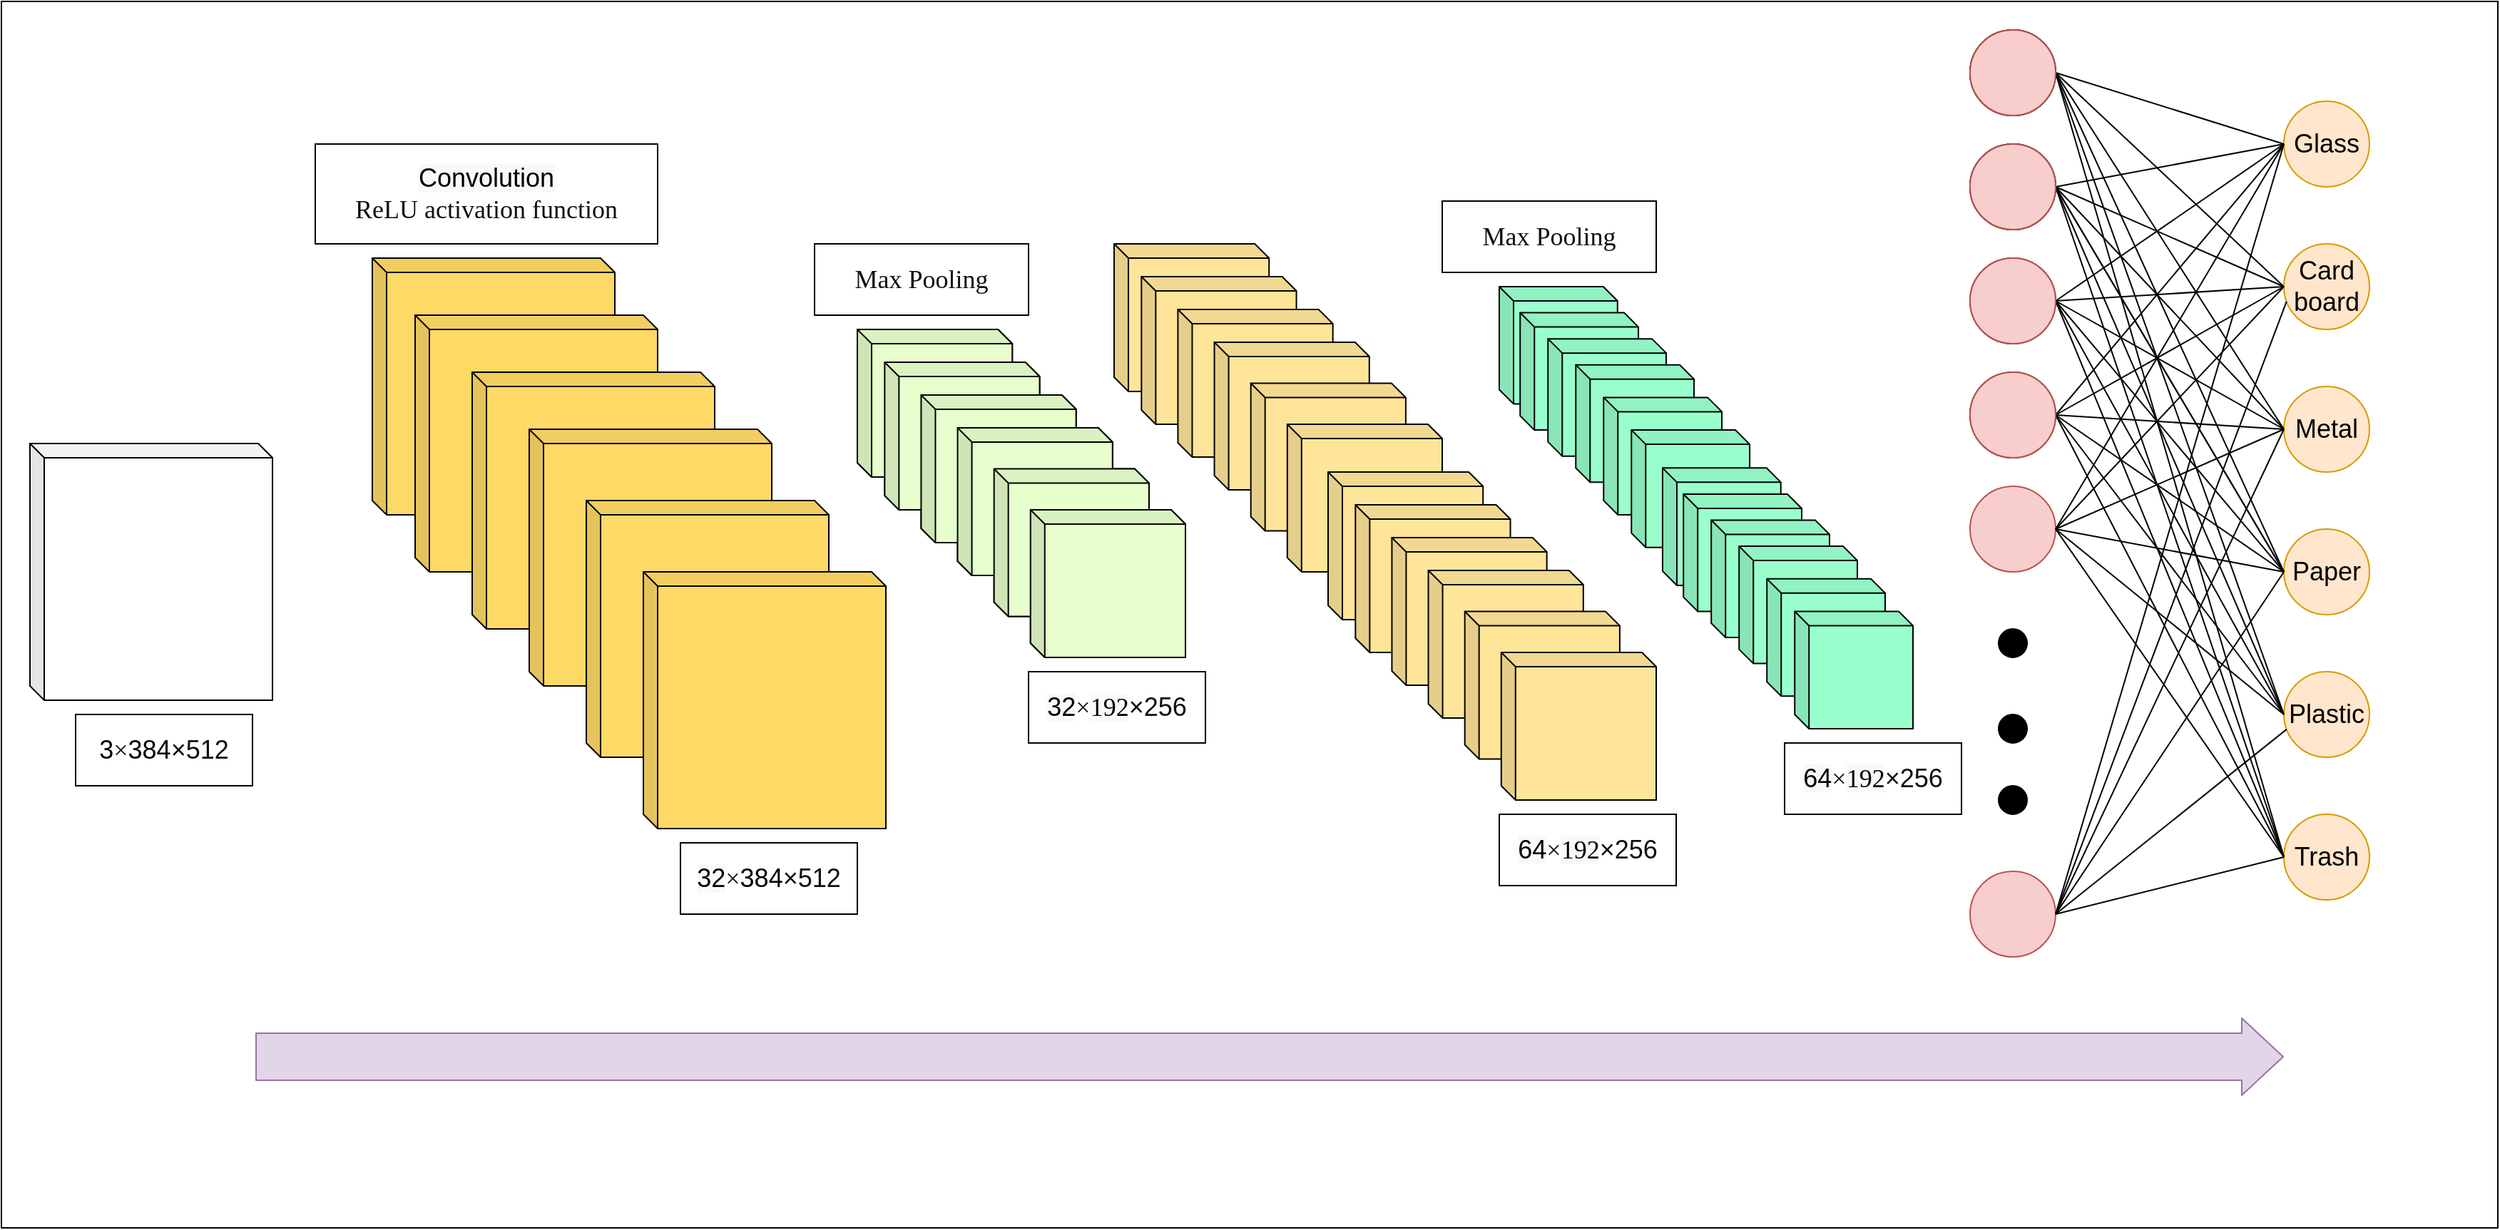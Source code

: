 <mxfile version="14.4.9" type="device"><diagram id="JToOH4mD1GuKKoaKCbLK" name="Page-1"><mxGraphModel dx="2844" dy="1640" grid="1" gridSize="10" guides="1" tooltips="1" connect="1" arrows="1" fold="1" page="1" pageScale="1" pageWidth="2000" pageHeight="2000" math="0" shadow="0"><root><mxCell id="0"/><mxCell id="1" parent="0"/><mxCell id="AkQu2hSsGwX-M_yCn2QB-165" value="" style="rounded=0;whiteSpace=wrap;html=1;strokeColor=#000000;fillColor=#FFFFFF;" vertex="1" parent="1"><mxGeometry x="30" y="80" width="1750" height="860" as="geometry"/></mxCell><mxCell id="AkQu2hSsGwX-M_yCn2QB-1" value="" style="shape=cube;whiteSpace=wrap;html=1;boundedLbl=1;backgroundOutline=1;darkOpacity=0.05;darkOpacity2=0.1;size=10;" vertex="1" parent="1"><mxGeometry x="50" y="390" width="170" height="180" as="geometry"/></mxCell><mxCell id="AkQu2hSsGwX-M_yCn2QB-17" value="" style="group;" vertex="1" connectable="0" parent="1"><mxGeometry x="290" y="260" width="360" height="400" as="geometry"/></mxCell><mxCell id="AkQu2hSsGwX-M_yCn2QB-2" value="" style="shape=cube;whiteSpace=wrap;html=1;boundedLbl=1;backgroundOutline=1;darkOpacity=0.05;darkOpacity2=0.1;size=10;fillColor=#FFD966;" vertex="1" parent="AkQu2hSsGwX-M_yCn2QB-17"><mxGeometry width="170" height="180" as="geometry"/></mxCell><mxCell id="AkQu2hSsGwX-M_yCn2QB-3" value="" style="shape=cube;whiteSpace=wrap;html=1;boundedLbl=1;backgroundOutline=1;darkOpacity=0.05;darkOpacity2=0.1;size=10;fillColor=#FFD966;" vertex="1" parent="AkQu2hSsGwX-M_yCn2QB-17"><mxGeometry x="30" y="40" width="170" height="180" as="geometry"/></mxCell><mxCell id="AkQu2hSsGwX-M_yCn2QB-4" value="" style="shape=cube;whiteSpace=wrap;html=1;boundedLbl=1;backgroundOutline=1;darkOpacity=0.05;darkOpacity2=0.1;size=10;fillColor=#FFD966;" vertex="1" parent="AkQu2hSsGwX-M_yCn2QB-17"><mxGeometry x="70" y="80" width="170" height="180" as="geometry"/></mxCell><mxCell id="AkQu2hSsGwX-M_yCn2QB-5" value="" style="shape=cube;whiteSpace=wrap;html=1;boundedLbl=1;backgroundOutline=1;darkOpacity=0.05;darkOpacity2=0.1;size=10;fillColor=#FFD966;" vertex="1" parent="AkQu2hSsGwX-M_yCn2QB-17"><mxGeometry x="110" y="120" width="170" height="180" as="geometry"/></mxCell><mxCell id="AkQu2hSsGwX-M_yCn2QB-7" value="" style="shape=cube;whiteSpace=wrap;html=1;boundedLbl=1;backgroundOutline=1;darkOpacity=0.05;darkOpacity2=0.1;size=10;fillColor=#FFD966;" vertex="1" parent="AkQu2hSsGwX-M_yCn2QB-17"><mxGeometry x="150" y="170" width="170" height="180" as="geometry"/></mxCell><mxCell id="AkQu2hSsGwX-M_yCn2QB-8" value="" style="shape=cube;whiteSpace=wrap;html=1;boundedLbl=1;backgroundOutline=1;darkOpacity=0.05;darkOpacity2=0.1;size=10;fillColor=#FFD966;" vertex="1" parent="AkQu2hSsGwX-M_yCn2QB-17"><mxGeometry x="190" y="220" width="170" height="180" as="geometry"/></mxCell><mxCell id="AkQu2hSsGwX-M_yCn2QB-16" value="" style="group" vertex="1" connectable="0" parent="1"><mxGeometry x="630" y="310" width="230" height="230" as="geometry"/></mxCell><mxCell id="AkQu2hSsGwX-M_yCn2QB-9" value="" style="shape=cube;whiteSpace=wrap;html=1;boundedLbl=1;backgroundOutline=1;darkOpacity=0.05;darkOpacity2=0.1;size=10;" vertex="1" parent="AkQu2hSsGwX-M_yCn2QB-16"><mxGeometry width="108.611" height="103.5" as="geometry"/></mxCell><mxCell id="AkQu2hSsGwX-M_yCn2QB-10" value="" style="shape=cube;whiteSpace=wrap;html=1;boundedLbl=1;backgroundOutline=1;darkOpacity=0.05;darkOpacity2=0.1;size=10;" vertex="1" parent="AkQu2hSsGwX-M_yCn2QB-16"><mxGeometry x="19.167" y="23" width="108.611" height="103.5" as="geometry"/></mxCell><mxCell id="AkQu2hSsGwX-M_yCn2QB-11" value="" style="shape=cube;whiteSpace=wrap;html=1;boundedLbl=1;backgroundOutline=1;darkOpacity=0.05;darkOpacity2=0.1;size=10;" vertex="1" parent="AkQu2hSsGwX-M_yCn2QB-16"><mxGeometry x="44.722" y="46" width="108.611" height="103.5" as="geometry"/></mxCell><mxCell id="AkQu2hSsGwX-M_yCn2QB-12" value="" style="shape=cube;whiteSpace=wrap;html=1;boundedLbl=1;backgroundOutline=1;darkOpacity=0.05;darkOpacity2=0.1;size=10;" vertex="1" parent="AkQu2hSsGwX-M_yCn2QB-16"><mxGeometry x="70.278" y="69" width="108.611" height="103.5" as="geometry"/></mxCell><mxCell id="AkQu2hSsGwX-M_yCn2QB-14" value="" style="shape=cube;whiteSpace=wrap;html=1;boundedLbl=1;backgroundOutline=1;darkOpacity=0.05;darkOpacity2=0.1;size=10;" vertex="1" parent="AkQu2hSsGwX-M_yCn2QB-16"><mxGeometry x="95.833" y="97.75" width="108.611" height="103.5" as="geometry"/></mxCell><mxCell id="AkQu2hSsGwX-M_yCn2QB-15" value="" style="shape=cube;whiteSpace=wrap;html=1;boundedLbl=1;backgroundOutline=1;darkOpacity=0.05;darkOpacity2=0.1;size=10;" vertex="1" parent="AkQu2hSsGwX-M_yCn2QB-16"><mxGeometry x="121.389" y="126.5" width="108.611" height="103.5" as="geometry"/></mxCell><mxCell id="AkQu2hSsGwX-M_yCn2QB-128" value="" style="group" vertex="1" connectable="0" parent="AkQu2hSsGwX-M_yCn2QB-16"><mxGeometry width="230" height="230" as="geometry"/></mxCell><mxCell id="AkQu2hSsGwX-M_yCn2QB-129" value="" style="shape=cube;whiteSpace=wrap;html=1;boundedLbl=1;backgroundOutline=1;darkOpacity=0.05;darkOpacity2=0.1;size=10;fillColor=#E6FFCC;" vertex="1" parent="AkQu2hSsGwX-M_yCn2QB-128"><mxGeometry width="108.611" height="103.5" as="geometry"/></mxCell><mxCell id="AkQu2hSsGwX-M_yCn2QB-130" value="" style="shape=cube;whiteSpace=wrap;html=1;boundedLbl=1;backgroundOutline=1;darkOpacity=0.05;darkOpacity2=0.1;size=10;fillColor=#E6FFCC;" vertex="1" parent="AkQu2hSsGwX-M_yCn2QB-128"><mxGeometry x="19.167" y="23" width="108.611" height="103.5" as="geometry"/></mxCell><mxCell id="AkQu2hSsGwX-M_yCn2QB-131" value="" style="shape=cube;whiteSpace=wrap;html=1;boundedLbl=1;backgroundOutline=1;darkOpacity=0.05;darkOpacity2=0.1;size=10;fillColor=#E6FFCC;" vertex="1" parent="AkQu2hSsGwX-M_yCn2QB-128"><mxGeometry x="44.722" y="46" width="108.611" height="103.5" as="geometry"/></mxCell><mxCell id="AkQu2hSsGwX-M_yCn2QB-132" value="" style="shape=cube;whiteSpace=wrap;html=1;boundedLbl=1;backgroundOutline=1;darkOpacity=0.05;darkOpacity2=0.1;size=10;fillColor=#E6FFCC;" vertex="1" parent="AkQu2hSsGwX-M_yCn2QB-128"><mxGeometry x="70.278" y="69" width="108.611" height="103.5" as="geometry"/></mxCell><mxCell id="AkQu2hSsGwX-M_yCn2QB-133" value="" style="shape=cube;whiteSpace=wrap;html=1;boundedLbl=1;backgroundOutline=1;darkOpacity=0.05;darkOpacity2=0.1;size=10;fillColor=#E6FFCC;" vertex="1" parent="AkQu2hSsGwX-M_yCn2QB-128"><mxGeometry x="95.833" y="97.75" width="108.611" height="103.5" as="geometry"/></mxCell><mxCell id="AkQu2hSsGwX-M_yCn2QB-134" value="" style="shape=cube;whiteSpace=wrap;html=1;boundedLbl=1;backgroundOutline=1;darkOpacity=0.05;darkOpacity2=0.1;size=10;fillColor=#E6FFCC;" vertex="1" parent="AkQu2hSsGwX-M_yCn2QB-128"><mxGeometry x="121.389" y="126.5" width="108.611" height="103.5" as="geometry"/></mxCell><mxCell id="AkQu2hSsGwX-M_yCn2QB-49" value="" style="group" vertex="1" connectable="0" parent="1"><mxGeometry x="810" y="250" width="380" height="390" as="geometry"/></mxCell><mxCell id="AkQu2hSsGwX-M_yCn2QB-34" value="" style="group" vertex="1" connectable="0" parent="AkQu2hSsGwX-M_yCn2QB-49"><mxGeometry width="230" height="230" as="geometry"/></mxCell><mxCell id="AkQu2hSsGwX-M_yCn2QB-35" value="" style="shape=cube;whiteSpace=wrap;html=1;boundedLbl=1;backgroundOutline=1;darkOpacity=0.05;darkOpacity2=0.1;size=10;fillColor=#FFE599;" vertex="1" parent="AkQu2hSsGwX-M_yCn2QB-34"><mxGeometry width="108.611" height="103.5" as="geometry"/></mxCell><mxCell id="AkQu2hSsGwX-M_yCn2QB-36" value="" style="shape=cube;whiteSpace=wrap;html=1;boundedLbl=1;backgroundOutline=1;darkOpacity=0.05;darkOpacity2=0.1;size=10;fillColor=#FFE599;" vertex="1" parent="AkQu2hSsGwX-M_yCn2QB-34"><mxGeometry x="19.167" y="23" width="108.611" height="103.5" as="geometry"/></mxCell><mxCell id="AkQu2hSsGwX-M_yCn2QB-37" value="" style="shape=cube;whiteSpace=wrap;html=1;boundedLbl=1;backgroundOutline=1;darkOpacity=0.05;darkOpacity2=0.1;size=10;fillColor=#FFE599;" vertex="1" parent="AkQu2hSsGwX-M_yCn2QB-34"><mxGeometry x="44.722" y="46" width="108.611" height="103.5" as="geometry"/></mxCell><mxCell id="AkQu2hSsGwX-M_yCn2QB-38" value="" style="shape=cube;whiteSpace=wrap;html=1;boundedLbl=1;backgroundOutline=1;darkOpacity=0.05;darkOpacity2=0.1;size=10;fillColor=#FFE599;" vertex="1" parent="AkQu2hSsGwX-M_yCn2QB-34"><mxGeometry x="70.278" y="69" width="108.611" height="103.5" as="geometry"/></mxCell><mxCell id="AkQu2hSsGwX-M_yCn2QB-39" value="" style="shape=cube;whiteSpace=wrap;html=1;boundedLbl=1;backgroundOutline=1;darkOpacity=0.05;darkOpacity2=0.1;size=10;fillColor=#FFE599;" vertex="1" parent="AkQu2hSsGwX-M_yCn2QB-34"><mxGeometry x="95.833" y="97.75" width="108.611" height="103.5" as="geometry"/></mxCell><mxCell id="AkQu2hSsGwX-M_yCn2QB-40" value="" style="shape=cube;whiteSpace=wrap;html=1;boundedLbl=1;backgroundOutline=1;darkOpacity=0.05;darkOpacity2=0.1;size=10;fillColor=#FFE599;" vertex="1" parent="AkQu2hSsGwX-M_yCn2QB-34"><mxGeometry x="121.389" y="126.5" width="108.611" height="103.5" as="geometry"/></mxCell><mxCell id="AkQu2hSsGwX-M_yCn2QB-41" value="" style="group" vertex="1" connectable="0" parent="AkQu2hSsGwX-M_yCn2QB-49"><mxGeometry x="150" y="160" width="230" height="230" as="geometry"/></mxCell><mxCell id="AkQu2hSsGwX-M_yCn2QB-42" value="" style="shape=cube;whiteSpace=wrap;html=1;boundedLbl=1;backgroundOutline=1;darkOpacity=0.05;darkOpacity2=0.1;size=10;fillColor=#FFE599;" vertex="1" parent="AkQu2hSsGwX-M_yCn2QB-41"><mxGeometry width="108.611" height="103.5" as="geometry"/></mxCell><mxCell id="AkQu2hSsGwX-M_yCn2QB-43" value="" style="shape=cube;whiteSpace=wrap;html=1;boundedLbl=1;backgroundOutline=1;darkOpacity=0.05;darkOpacity2=0.1;size=10;fillColor=#FFE599;" vertex="1" parent="AkQu2hSsGwX-M_yCn2QB-41"><mxGeometry x="19.167" y="23" width="108.611" height="103.5" as="geometry"/></mxCell><mxCell id="AkQu2hSsGwX-M_yCn2QB-44" value="" style="shape=cube;whiteSpace=wrap;html=1;boundedLbl=1;backgroundOutline=1;darkOpacity=0.05;darkOpacity2=0.1;size=10;fillColor=#FFE599;" vertex="1" parent="AkQu2hSsGwX-M_yCn2QB-41"><mxGeometry x="44.722" y="46" width="108.611" height="103.5" as="geometry"/></mxCell><mxCell id="AkQu2hSsGwX-M_yCn2QB-45" value="" style="shape=cube;whiteSpace=wrap;html=1;boundedLbl=1;backgroundOutline=1;darkOpacity=0.05;darkOpacity2=0.1;size=10;fillColor=#FFE599;" vertex="1" parent="AkQu2hSsGwX-M_yCn2QB-41"><mxGeometry x="70.278" y="69" width="108.611" height="103.5" as="geometry"/></mxCell><mxCell id="AkQu2hSsGwX-M_yCn2QB-46" value="" style="shape=cube;whiteSpace=wrap;html=1;boundedLbl=1;backgroundOutline=1;darkOpacity=0.05;darkOpacity2=0.1;size=10;fillColor=#FFE599;" vertex="1" parent="AkQu2hSsGwX-M_yCn2QB-41"><mxGeometry x="95.833" y="97.75" width="108.611" height="103.5" as="geometry"/></mxCell><mxCell id="AkQu2hSsGwX-M_yCn2QB-47" value="" style="shape=cube;whiteSpace=wrap;html=1;boundedLbl=1;backgroundOutline=1;darkOpacity=0.05;darkOpacity2=0.1;size=10;fillColor=#FFE599;" vertex="1" parent="AkQu2hSsGwX-M_yCn2QB-41"><mxGeometry x="121.389" y="126.5" width="108.611" height="103.5" as="geometry"/></mxCell><mxCell id="AkQu2hSsGwX-M_yCn2QB-144" value="&lt;span style=&quot;color: rgb(17 , 17 , 17) ; font-family: &amp;#34;u0000&amp;#34; ; background-color: rgb(255 , 255 , 255)&quot;&gt;&lt;span style=&quot;font-size: 18px&quot;&gt;Max Pooling&lt;/span&gt;&lt;br&gt;&lt;/span&gt;" style="rounded=0;whiteSpace=wrap;html=1;strokeColor=#000000;fillColor=none;" vertex="1" parent="AkQu2hSsGwX-M_yCn2QB-49"><mxGeometry x="230" y="-30" width="150" height="50" as="geometry"/></mxCell><mxCell id="AkQu2hSsGwX-M_yCn2QB-151" value="&lt;font style=&quot;font-size: 18px&quot;&gt;&lt;span style=&quot;background-color: rgb(248 , 249 , 250)&quot;&gt;32&lt;/span&gt;&lt;span style=&quot;color: rgb(17 , 17 , 17) ; font-family: &amp;#34;u0000&amp;#34; ; background-color: rgb(255 , 255 , 255)&quot;&gt;×&lt;/span&gt;&lt;span style=&quot;font-family: &amp;#34;u0000&amp;#34; ; background-color: rgb(248 , 249 , 250)&quot;&gt;192&lt;/span&gt;&lt;/font&gt;&lt;span style=&quot;color: rgb(17 , 17 , 17) ; background-color: rgb(255 , 255 , 255)&quot;&gt;&lt;font style=&quot;font-size: 18px&quot;&gt;×256&lt;/font&gt;&lt;br&gt;&lt;/span&gt;" style="rounded=0;whiteSpace=wrap;html=1;strokeColor=#000000;fillColor=none;" vertex="1" parent="AkQu2hSsGwX-M_yCn2QB-49"><mxGeometry x="-60" y="300" width="124" height="50" as="geometry"/></mxCell><mxCell id="AkQu2hSsGwX-M_yCn2QB-50" value="" style="group;" vertex="1" connectable="0" parent="1"><mxGeometry x="1080" y="280" width="290" height="310" as="geometry"/></mxCell><mxCell id="AkQu2hSsGwX-M_yCn2QB-51" value="" style="group" vertex="1" connectable="0" parent="AkQu2hSsGwX-M_yCn2QB-50"><mxGeometry width="175.526" height="182.821" as="geometry"/></mxCell><mxCell id="AkQu2hSsGwX-M_yCn2QB-52" value="" style="shape=cube;whiteSpace=wrap;html=1;boundedLbl=1;backgroundOutline=1;darkOpacity=0.05;darkOpacity2=0.1;size=10;fillColor=#99FFCC;" vertex="1" parent="AkQu2hSsGwX-M_yCn2QB-51"><mxGeometry width="82.887" height="82.269" as="geometry"/></mxCell><mxCell id="AkQu2hSsGwX-M_yCn2QB-53" value="" style="shape=cube;whiteSpace=wrap;html=1;boundedLbl=1;backgroundOutline=1;darkOpacity=0.05;darkOpacity2=0.1;size=10;fillColor=#99FFCC;" vertex="1" parent="AkQu2hSsGwX-M_yCn2QB-51"><mxGeometry x="14.627" y="18.282" width="82.887" height="82.269" as="geometry"/></mxCell><mxCell id="AkQu2hSsGwX-M_yCn2QB-54" value="" style="shape=cube;whiteSpace=wrap;html=1;boundedLbl=1;backgroundOutline=1;darkOpacity=0.05;darkOpacity2=0.1;size=10;fillColor=#99FFCC;" vertex="1" parent="AkQu2hSsGwX-M_yCn2QB-51"><mxGeometry x="34.13" y="36.564" width="82.887" height="82.269" as="geometry"/></mxCell><mxCell id="AkQu2hSsGwX-M_yCn2QB-55" value="" style="shape=cube;whiteSpace=wrap;html=1;boundedLbl=1;backgroundOutline=1;darkOpacity=0.05;darkOpacity2=0.1;size=10;fillColor=#99FFCC;" vertex="1" parent="AkQu2hSsGwX-M_yCn2QB-51"><mxGeometry x="53.633" y="54.846" width="82.887" height="82.269" as="geometry"/></mxCell><mxCell id="AkQu2hSsGwX-M_yCn2QB-56" value="" style="shape=cube;whiteSpace=wrap;html=1;boundedLbl=1;backgroundOutline=1;darkOpacity=0.05;darkOpacity2=0.1;size=10;fillColor=#99FFCC;" vertex="1" parent="AkQu2hSsGwX-M_yCn2QB-51"><mxGeometry x="73.136" y="77.699" width="82.887" height="82.269" as="geometry"/></mxCell><mxCell id="AkQu2hSsGwX-M_yCn2QB-57" value="" style="shape=cube;whiteSpace=wrap;html=1;boundedLbl=1;backgroundOutline=1;darkOpacity=0.05;darkOpacity2=0.1;size=10;fillColor=#99FFCC;" vertex="1" parent="AkQu2hSsGwX-M_yCn2QB-51"><mxGeometry x="92.639" y="100.551" width="82.887" height="82.269" as="geometry"/></mxCell><mxCell id="AkQu2hSsGwX-M_yCn2QB-58" value="" style="group" vertex="1" connectable="0" parent="AkQu2hSsGwX-M_yCn2QB-50"><mxGeometry x="114.474" y="127.179" width="175.526" height="182.821" as="geometry"/></mxCell><mxCell id="AkQu2hSsGwX-M_yCn2QB-59" value="" style="shape=cube;whiteSpace=wrap;html=1;boundedLbl=1;backgroundOutline=1;darkOpacity=0.05;darkOpacity2=0.1;size=10;fillColor=#99FFCC;" vertex="1" parent="AkQu2hSsGwX-M_yCn2QB-58"><mxGeometry width="82.887" height="82.269" as="geometry"/></mxCell><mxCell id="AkQu2hSsGwX-M_yCn2QB-60" value="" style="shape=cube;whiteSpace=wrap;html=1;boundedLbl=1;backgroundOutline=1;darkOpacity=0.05;darkOpacity2=0.1;size=10;fillColor=#99FFCC;" vertex="1" parent="AkQu2hSsGwX-M_yCn2QB-58"><mxGeometry x="14.627" y="18.282" width="82.887" height="82.269" as="geometry"/></mxCell><mxCell id="AkQu2hSsGwX-M_yCn2QB-61" value="" style="shape=cube;whiteSpace=wrap;html=1;boundedLbl=1;backgroundOutline=1;darkOpacity=0.05;darkOpacity2=0.1;size=10;fillColor=#99FFCC;" vertex="1" parent="AkQu2hSsGwX-M_yCn2QB-58"><mxGeometry x="34.13" y="36.564" width="82.887" height="82.269" as="geometry"/></mxCell><mxCell id="AkQu2hSsGwX-M_yCn2QB-62" value="" style="shape=cube;whiteSpace=wrap;html=1;boundedLbl=1;backgroundOutline=1;darkOpacity=0.05;darkOpacity2=0.1;size=10;fillColor=#99FFCC;" vertex="1" parent="AkQu2hSsGwX-M_yCn2QB-58"><mxGeometry x="53.633" y="54.846" width="82.887" height="82.269" as="geometry"/></mxCell><mxCell id="AkQu2hSsGwX-M_yCn2QB-63" value="" style="shape=cube;whiteSpace=wrap;html=1;boundedLbl=1;backgroundOutline=1;darkOpacity=0.05;darkOpacity2=0.1;size=10;fillColor=#99FFCC;" vertex="1" parent="AkQu2hSsGwX-M_yCn2QB-58"><mxGeometry x="73.136" y="77.699" width="82.887" height="82.269" as="geometry"/></mxCell><mxCell id="AkQu2hSsGwX-M_yCn2QB-64" value="" style="shape=cube;whiteSpace=wrap;html=1;boundedLbl=1;backgroundOutline=1;darkOpacity=0.05;darkOpacity2=0.1;size=10;fillColor=#99FFCC;" vertex="1" parent="AkQu2hSsGwX-M_yCn2QB-58"><mxGeometry x="92.639" y="100.551" width="82.887" height="82.269" as="geometry"/></mxCell><mxCell id="AkQu2hSsGwX-M_yCn2QB-127" value="" style="group" vertex="1" connectable="0" parent="1"><mxGeometry x="1410" y="100" width="280" height="650" as="geometry"/></mxCell><mxCell id="AkQu2hSsGwX-M_yCn2QB-65" value="" style="ellipse;whiteSpace=wrap;html=1;aspect=fixed;" vertex="1" parent="AkQu2hSsGwX-M_yCn2QB-127"><mxGeometry width="60" height="60" as="geometry"/></mxCell><mxCell id="AkQu2hSsGwX-M_yCn2QB-66" value="" style="ellipse;whiteSpace=wrap;html=1;aspect=fixed;" vertex="1" parent="AkQu2hSsGwX-M_yCn2QB-127"><mxGeometry y="80" width="60" height="60" as="geometry"/></mxCell><mxCell id="AkQu2hSsGwX-M_yCn2QB-67" value="" style="ellipse;whiteSpace=wrap;html=1;aspect=fixed;" vertex="1" parent="AkQu2hSsGwX-M_yCn2QB-127"><mxGeometry y="160" width="60" height="60" as="geometry"/></mxCell><mxCell id="AkQu2hSsGwX-M_yCn2QB-68" value="" style="ellipse;whiteSpace=wrap;html=1;aspect=fixed;" vertex="1" parent="AkQu2hSsGwX-M_yCn2QB-127"><mxGeometry y="240" width="60" height="60" as="geometry"/></mxCell><mxCell id="AkQu2hSsGwX-M_yCn2QB-69" value="" style="ellipse;whiteSpace=wrap;html=1;aspect=fixed;fillColor=#f8cecc;strokeColor=#b85450;" vertex="1" parent="AkQu2hSsGwX-M_yCn2QB-127"><mxGeometry y="320" width="60" height="60" as="geometry"/></mxCell><mxCell id="AkQu2hSsGwX-M_yCn2QB-71" value="" style="ellipse;whiteSpace=wrap;html=1;aspect=fixed;fillColor=#f8cecc;strokeColor=#b85450;" vertex="1" parent="AkQu2hSsGwX-M_yCn2QB-127"><mxGeometry y="590" width="60" height="60" as="geometry"/></mxCell><mxCell id="AkQu2hSsGwX-M_yCn2QB-72" value="" style="ellipse;whiteSpace=wrap;html=1;aspect=fixed;fillColor=#000000;" vertex="1" parent="AkQu2hSsGwX-M_yCn2QB-127"><mxGeometry x="20" y="420" width="20" height="20" as="geometry"/></mxCell><mxCell id="AkQu2hSsGwX-M_yCn2QB-76" value="" style="ellipse;whiteSpace=wrap;html=1;aspect=fixed;fillColor=#000000;" vertex="1" parent="AkQu2hSsGwX-M_yCn2QB-127"><mxGeometry x="20" y="480" width="20" height="20" as="geometry"/></mxCell><mxCell id="AkQu2hSsGwX-M_yCn2QB-77" value="" style="ellipse;whiteSpace=wrap;html=1;aspect=fixed;fillColor=#000000;" vertex="1" parent="AkQu2hSsGwX-M_yCn2QB-127"><mxGeometry x="20" y="530" width="20" height="20" as="geometry"/></mxCell><mxCell id="AkQu2hSsGwX-M_yCn2QB-80" value="&lt;font style=&quot;font-size: 18px&quot;&gt;Card&lt;br&gt;board&lt;/font&gt;" style="ellipse;whiteSpace=wrap;html=1;aspect=fixed;fillColor=#ffe6cc;strokeColor=#d79b00;" vertex="1" parent="AkQu2hSsGwX-M_yCn2QB-127"><mxGeometry x="220" y="150" width="60" height="60" as="geometry"/></mxCell><mxCell id="AkQu2hSsGwX-M_yCn2QB-81" value="&lt;font style=&quot;font-size: 18px&quot;&gt;Metal&lt;/font&gt;" style="ellipse;whiteSpace=wrap;html=1;aspect=fixed;fillColor=#ffe6cc;strokeColor=#d79b00;" vertex="1" parent="AkQu2hSsGwX-M_yCn2QB-127"><mxGeometry x="220" y="250" width="60" height="60" as="geometry"/></mxCell><mxCell id="AkQu2hSsGwX-M_yCn2QB-82" value="&lt;font style=&quot;font-size: 18px&quot;&gt;Paper&lt;/font&gt;" style="ellipse;whiteSpace=wrap;html=1;aspect=fixed;fillColor=#ffe6cc;strokeColor=#d79b00;" vertex="1" parent="AkQu2hSsGwX-M_yCn2QB-127"><mxGeometry x="220" y="350" width="60" height="60" as="geometry"/></mxCell><mxCell id="AkQu2hSsGwX-M_yCn2QB-83" value="&lt;font style=&quot;font-size: 18px&quot;&gt;Plastic&lt;/font&gt;" style="ellipse;whiteSpace=wrap;html=1;aspect=fixed;fillColor=#ffe6cc;strokeColor=#d79b00;" vertex="1" parent="AkQu2hSsGwX-M_yCn2QB-127"><mxGeometry x="220" y="450" width="60" height="60" as="geometry"/></mxCell><mxCell id="AkQu2hSsGwX-M_yCn2QB-84" value="&lt;font style=&quot;font-size: 18px&quot;&gt;Trash&lt;/font&gt;" style="ellipse;whiteSpace=wrap;html=1;aspect=fixed;fillColor=#ffe6cc;strokeColor=#d79b00;" vertex="1" parent="AkQu2hSsGwX-M_yCn2QB-127"><mxGeometry x="220" y="550" width="60" height="60" as="geometry"/></mxCell><mxCell id="AkQu2hSsGwX-M_yCn2QB-85" value="&lt;font style=&quot;font-size: 18px&quot;&gt;Glass&lt;/font&gt;" style="ellipse;whiteSpace=wrap;html=1;aspect=fixed;fillColor=#ffe6cc;strokeColor=#d79b00;" vertex="1" parent="AkQu2hSsGwX-M_yCn2QB-127"><mxGeometry x="220" y="50" width="60" height="60" as="geometry"/></mxCell><mxCell id="AkQu2hSsGwX-M_yCn2QB-88" value="" style="endArrow=none;html=1;exitX=1;exitY=0.5;exitDx=0;exitDy=0;entryX=0;entryY=0.5;entryDx=0;entryDy=0;" edge="1" parent="AkQu2hSsGwX-M_yCn2QB-127" source="AkQu2hSsGwX-M_yCn2QB-71" target="AkQu2hSsGwX-M_yCn2QB-84"><mxGeometry width="50" height="50" relative="1" as="geometry"><mxPoint x="-80" y="510" as="sourcePoint"/><mxPoint x="-30" y="460" as="targetPoint"/></mxGeometry></mxCell><mxCell id="AkQu2hSsGwX-M_yCn2QB-89" value="" style="endArrow=none;html=1;exitX=1;exitY=0.5;exitDx=0;exitDy=0;entryX=0;entryY=0.5;entryDx=0;entryDy=0;" edge="1" parent="AkQu2hSsGwX-M_yCn2QB-127" source="AkQu2hSsGwX-M_yCn2QB-71" target="AkQu2hSsGwX-M_yCn2QB-82"><mxGeometry width="50" height="50" relative="1" as="geometry"><mxPoint x="70" y="630.0" as="sourcePoint"/><mxPoint x="230" y="490" as="targetPoint"/></mxGeometry></mxCell><mxCell id="AkQu2hSsGwX-M_yCn2QB-90" value="" style="endArrow=none;html=1;entryX=0.031;entryY=0.674;entryDx=0;entryDy=0;exitX=1;exitY=0.5;exitDx=0;exitDy=0;entryPerimeter=0;" edge="1" parent="AkQu2hSsGwX-M_yCn2QB-127" source="AkQu2hSsGwX-M_yCn2QB-71" target="AkQu2hSsGwX-M_yCn2QB-83"><mxGeometry width="50" height="50" relative="1" as="geometry"><mxPoint x="70" y="630.0" as="sourcePoint"/><mxPoint x="230" y="490.0" as="targetPoint"/></mxGeometry></mxCell><mxCell id="AkQu2hSsGwX-M_yCn2QB-91" value="" style="endArrow=none;html=1;exitX=1;exitY=0.5;exitDx=0;exitDy=0;entryX=0;entryY=0.5;entryDx=0;entryDy=0;" edge="1" parent="AkQu2hSsGwX-M_yCn2QB-127" source="AkQu2hSsGwX-M_yCn2QB-71" target="AkQu2hSsGwX-M_yCn2QB-85"><mxGeometry width="50" height="50" relative="1" as="geometry"><mxPoint x="70" y="630.0" as="sourcePoint"/><mxPoint x="230" y="390.0" as="targetPoint"/></mxGeometry></mxCell><mxCell id="AkQu2hSsGwX-M_yCn2QB-92" value="" style="endArrow=none;html=1;entryX=0;entryY=0.5;entryDx=0;entryDy=0;" edge="1" parent="AkQu2hSsGwX-M_yCn2QB-127" target="AkQu2hSsGwX-M_yCn2QB-81"><mxGeometry width="50" height="50" relative="1" as="geometry"><mxPoint x="60" y="620" as="sourcePoint"/><mxPoint x="230" y="290.0" as="targetPoint"/></mxGeometry></mxCell><mxCell id="AkQu2hSsGwX-M_yCn2QB-93" value="" style="endArrow=none;html=1;exitX=1;exitY=0.5;exitDx=0;exitDy=0;entryX=0.031;entryY=0.674;entryDx=0;entryDy=0;entryPerimeter=0;" edge="1" parent="AkQu2hSsGwX-M_yCn2QB-127" source="AkQu2hSsGwX-M_yCn2QB-71" target="AkQu2hSsGwX-M_yCn2QB-80"><mxGeometry width="50" height="50" relative="1" as="geometry"><mxPoint x="70" y="630.0" as="sourcePoint"/><mxPoint x="230" y="190" as="targetPoint"/></mxGeometry></mxCell><mxCell id="AkQu2hSsGwX-M_yCn2QB-94" value="" style="endArrow=none;html=1;exitX=0;exitY=0.5;exitDx=0;exitDy=0;entryX=1;entryY=0.5;entryDx=0;entryDy=0;" edge="1" parent="AkQu2hSsGwX-M_yCn2QB-127" source="AkQu2hSsGwX-M_yCn2QB-84" target="AkQu2hSsGwX-M_yCn2QB-65"><mxGeometry width="50" height="50" relative="1" as="geometry"><mxPoint x="70" y="630.0" as="sourcePoint"/><mxPoint x="230" y="90" as="targetPoint"/></mxGeometry></mxCell><mxCell id="AkQu2hSsGwX-M_yCn2QB-95" value="" style="endArrow=none;html=1;exitX=0;exitY=0.5;exitDx=0;exitDy=0;entryX=1;entryY=0.5;entryDx=0;entryDy=0;" edge="1" parent="AkQu2hSsGwX-M_yCn2QB-127" source="AkQu2hSsGwX-M_yCn2QB-83" target="AkQu2hSsGwX-M_yCn2QB-65"><mxGeometry width="50" height="50" relative="1" as="geometry"><mxPoint x="230" y="590.0" as="sourcePoint"/><mxPoint x="70" y="40" as="targetPoint"/></mxGeometry></mxCell><mxCell id="AkQu2hSsGwX-M_yCn2QB-96" value="" style="endArrow=none;html=1;exitX=0;exitY=0.5;exitDx=0;exitDy=0;entryX=1;entryY=0.5;entryDx=0;entryDy=0;" edge="1" parent="AkQu2hSsGwX-M_yCn2QB-127" source="AkQu2hSsGwX-M_yCn2QB-82" target="AkQu2hSsGwX-M_yCn2QB-65"><mxGeometry width="50" height="50" relative="1" as="geometry"><mxPoint x="240" y="600.0" as="sourcePoint"/><mxPoint x="80" y="50" as="targetPoint"/></mxGeometry></mxCell><mxCell id="AkQu2hSsGwX-M_yCn2QB-97" value="" style="endArrow=none;html=1;exitX=0;exitY=0.5;exitDx=0;exitDy=0;entryX=1;entryY=0.5;entryDx=0;entryDy=0;" edge="1" parent="AkQu2hSsGwX-M_yCn2QB-127" source="AkQu2hSsGwX-M_yCn2QB-81" target="AkQu2hSsGwX-M_yCn2QB-65"><mxGeometry width="50" height="50" relative="1" as="geometry"><mxPoint x="230" y="390.0" as="sourcePoint"/><mxPoint x="70" y="40" as="targetPoint"/></mxGeometry></mxCell><mxCell id="AkQu2hSsGwX-M_yCn2QB-98" value="" style="endArrow=none;html=1;exitX=0;exitY=0.5;exitDx=0;exitDy=0;entryX=1;entryY=0.5;entryDx=0;entryDy=0;" edge="1" parent="AkQu2hSsGwX-M_yCn2QB-127" source="AkQu2hSsGwX-M_yCn2QB-80" target="AkQu2hSsGwX-M_yCn2QB-65"><mxGeometry width="50" height="50" relative="1" as="geometry"><mxPoint x="230" y="290.0" as="sourcePoint"/><mxPoint x="70" y="40" as="targetPoint"/></mxGeometry></mxCell><mxCell id="AkQu2hSsGwX-M_yCn2QB-99" value="" style="endArrow=none;html=1;exitX=0;exitY=0.5;exitDx=0;exitDy=0;entryX=1;entryY=0.5;entryDx=0;entryDy=0;" edge="1" parent="AkQu2hSsGwX-M_yCn2QB-127" source="AkQu2hSsGwX-M_yCn2QB-85" target="AkQu2hSsGwX-M_yCn2QB-65"><mxGeometry width="50" height="50" relative="1" as="geometry"><mxPoint x="230" y="190" as="sourcePoint"/><mxPoint x="70" y="40" as="targetPoint"/></mxGeometry></mxCell><mxCell id="AkQu2hSsGwX-M_yCn2QB-100" value="" style="endArrow=none;html=1;exitX=0;exitY=0.5;exitDx=0;exitDy=0;entryX=1;entryY=0.5;entryDx=0;entryDy=0;" edge="1" parent="AkQu2hSsGwX-M_yCn2QB-127" source="AkQu2hSsGwX-M_yCn2QB-85" target="AkQu2hSsGwX-M_yCn2QB-66"><mxGeometry width="50" height="50" relative="1" as="geometry"><mxPoint x="240" y="200" as="sourcePoint"/><mxPoint x="80" y="50" as="targetPoint"/></mxGeometry></mxCell><mxCell id="AkQu2hSsGwX-M_yCn2QB-101" value="" style="endArrow=none;html=1;exitX=0;exitY=0.5;exitDx=0;exitDy=0;entryX=1;entryY=0.5;entryDx=0;entryDy=0;" edge="1" parent="AkQu2hSsGwX-M_yCn2QB-127" source="AkQu2hSsGwX-M_yCn2QB-80" target="AkQu2hSsGwX-M_yCn2QB-66"><mxGeometry width="50" height="50" relative="1" as="geometry"><mxPoint x="230" y="90" as="sourcePoint"/><mxPoint x="70" y="120" as="targetPoint"/></mxGeometry></mxCell><mxCell id="AkQu2hSsGwX-M_yCn2QB-102" value="" style="endArrow=none;html=1;exitX=0;exitY=0.5;exitDx=0;exitDy=0;entryX=1;entryY=0.5;entryDx=0;entryDy=0;" edge="1" parent="AkQu2hSsGwX-M_yCn2QB-127" source="AkQu2hSsGwX-M_yCn2QB-81" target="AkQu2hSsGwX-M_yCn2QB-66"><mxGeometry width="50" height="50" relative="1" as="geometry"><mxPoint x="230" y="190" as="sourcePoint"/><mxPoint x="70" y="120" as="targetPoint"/></mxGeometry></mxCell><mxCell id="AkQu2hSsGwX-M_yCn2QB-103" value="" style="endArrow=none;html=1;exitX=0;exitY=0.5;exitDx=0;exitDy=0;entryX=1;entryY=0.5;entryDx=0;entryDy=0;" edge="1" parent="AkQu2hSsGwX-M_yCn2QB-127" source="AkQu2hSsGwX-M_yCn2QB-82" target="AkQu2hSsGwX-M_yCn2QB-66"><mxGeometry width="50" height="50" relative="1" as="geometry"><mxPoint x="230" y="290.0" as="sourcePoint"/><mxPoint x="70" y="120" as="targetPoint"/></mxGeometry></mxCell><mxCell id="AkQu2hSsGwX-M_yCn2QB-104" value="" style="endArrow=none;html=1;exitX=0;exitY=0.5;exitDx=0;exitDy=0;entryX=1;entryY=0.5;entryDx=0;entryDy=0;" edge="1" parent="AkQu2hSsGwX-M_yCn2QB-127" source="AkQu2hSsGwX-M_yCn2QB-82" target="AkQu2hSsGwX-M_yCn2QB-66"><mxGeometry width="50" height="50" relative="1" as="geometry"><mxPoint x="240" y="300.0" as="sourcePoint"/><mxPoint x="80" y="130" as="targetPoint"/></mxGeometry></mxCell><mxCell id="AkQu2hSsGwX-M_yCn2QB-105" value="" style="endArrow=none;html=1;exitX=0;exitY=0.5;exitDx=0;exitDy=0;entryX=1;entryY=0.5;entryDx=0;entryDy=0;" edge="1" parent="AkQu2hSsGwX-M_yCn2QB-127" source="AkQu2hSsGwX-M_yCn2QB-83" target="AkQu2hSsGwX-M_yCn2QB-66"><mxGeometry width="50" height="50" relative="1" as="geometry"><mxPoint x="230" y="390" as="sourcePoint"/><mxPoint x="70" y="120" as="targetPoint"/></mxGeometry></mxCell><mxCell id="AkQu2hSsGwX-M_yCn2QB-106" value="" style="endArrow=none;html=1;exitX=0;exitY=0.5;exitDx=0;exitDy=0;entryX=1;entryY=0.5;entryDx=0;entryDy=0;" edge="1" parent="AkQu2hSsGwX-M_yCn2QB-127" source="AkQu2hSsGwX-M_yCn2QB-84" target="AkQu2hSsGwX-M_yCn2QB-66"><mxGeometry width="50" height="50" relative="1" as="geometry"><mxPoint x="230" y="490" as="sourcePoint"/><mxPoint x="70" y="120" as="targetPoint"/></mxGeometry></mxCell><mxCell id="AkQu2hSsGwX-M_yCn2QB-107" value="" style="endArrow=none;html=1;exitX=0;exitY=0.5;exitDx=0;exitDy=0;entryX=1;entryY=0.5;entryDx=0;entryDy=0;" edge="1" parent="AkQu2hSsGwX-M_yCn2QB-127" source="AkQu2hSsGwX-M_yCn2QB-85" target="AkQu2hSsGwX-M_yCn2QB-67"><mxGeometry width="50" height="50" relative="1" as="geometry"><mxPoint x="240" y="500" as="sourcePoint"/><mxPoint x="80" y="130" as="targetPoint"/></mxGeometry></mxCell><mxCell id="AkQu2hSsGwX-M_yCn2QB-108" value="" style="endArrow=none;html=1;exitX=0;exitY=0.5;exitDx=0;exitDy=0;entryX=1;entryY=0.5;entryDx=0;entryDy=0;" edge="1" parent="AkQu2hSsGwX-M_yCn2QB-127" source="AkQu2hSsGwX-M_yCn2QB-80" target="AkQu2hSsGwX-M_yCn2QB-67"><mxGeometry width="50" height="50" relative="1" as="geometry"><mxPoint x="230" y="90" as="sourcePoint"/><mxPoint x="70" y="200" as="targetPoint"/></mxGeometry></mxCell><mxCell id="AkQu2hSsGwX-M_yCn2QB-109" value="" style="endArrow=none;html=1;exitX=0;exitY=0.5;exitDx=0;exitDy=0;entryX=1;entryY=0.5;entryDx=0;entryDy=0;" edge="1" parent="AkQu2hSsGwX-M_yCn2QB-127" source="AkQu2hSsGwX-M_yCn2QB-81" target="AkQu2hSsGwX-M_yCn2QB-67"><mxGeometry width="50" height="50" relative="1" as="geometry"><mxPoint x="230" y="190" as="sourcePoint"/><mxPoint x="70" y="200" as="targetPoint"/></mxGeometry></mxCell><mxCell id="AkQu2hSsGwX-M_yCn2QB-110" value="" style="endArrow=none;html=1;exitX=0;exitY=0.5;exitDx=0;exitDy=0;entryX=1;entryY=0.5;entryDx=0;entryDy=0;" edge="1" parent="AkQu2hSsGwX-M_yCn2QB-127" source="AkQu2hSsGwX-M_yCn2QB-82" target="AkQu2hSsGwX-M_yCn2QB-67"><mxGeometry width="50" height="50" relative="1" as="geometry"><mxPoint x="230" y="290" as="sourcePoint"/><mxPoint x="70" y="200" as="targetPoint"/></mxGeometry></mxCell><mxCell id="AkQu2hSsGwX-M_yCn2QB-111" value="" style="endArrow=none;html=1;exitX=0;exitY=0.5;exitDx=0;exitDy=0;entryX=1;entryY=0.5;entryDx=0;entryDy=0;" edge="1" parent="AkQu2hSsGwX-M_yCn2QB-127" source="AkQu2hSsGwX-M_yCn2QB-83" target="AkQu2hSsGwX-M_yCn2QB-67"><mxGeometry width="50" height="50" relative="1" as="geometry"><mxPoint x="230" y="390" as="sourcePoint"/><mxPoint x="70" y="200" as="targetPoint"/></mxGeometry></mxCell><mxCell id="AkQu2hSsGwX-M_yCn2QB-112" value="" style="endArrow=none;html=1;exitX=0;exitY=0.5;exitDx=0;exitDy=0;entryX=1;entryY=0.5;entryDx=0;entryDy=0;" edge="1" parent="AkQu2hSsGwX-M_yCn2QB-127" source="AkQu2hSsGwX-M_yCn2QB-84" target="AkQu2hSsGwX-M_yCn2QB-67"><mxGeometry width="50" height="50" relative="1" as="geometry"><mxPoint x="230" y="490" as="sourcePoint"/><mxPoint x="70" y="200" as="targetPoint"/></mxGeometry></mxCell><mxCell id="AkQu2hSsGwX-M_yCn2QB-113" value="" style="endArrow=none;html=1;exitX=0;exitY=0.5;exitDx=0;exitDy=0;entryX=1;entryY=0.5;entryDx=0;entryDy=0;" edge="1" parent="AkQu2hSsGwX-M_yCn2QB-127" source="AkQu2hSsGwX-M_yCn2QB-84" target="AkQu2hSsGwX-M_yCn2QB-68"><mxGeometry width="50" height="50" relative="1" as="geometry"><mxPoint x="230" y="590" as="sourcePoint"/><mxPoint x="70" y="200" as="targetPoint"/></mxGeometry></mxCell><mxCell id="AkQu2hSsGwX-M_yCn2QB-114" value="" style="endArrow=none;html=1;exitX=0;exitY=0.5;exitDx=0;exitDy=0;entryX=1;entryY=0.5;entryDx=0;entryDy=0;" edge="1" parent="AkQu2hSsGwX-M_yCn2QB-127" source="AkQu2hSsGwX-M_yCn2QB-83" target="AkQu2hSsGwX-M_yCn2QB-68"><mxGeometry width="50" height="50" relative="1" as="geometry"><mxPoint x="230" y="590" as="sourcePoint"/><mxPoint x="70" y="280" as="targetPoint"/></mxGeometry></mxCell><mxCell id="AkQu2hSsGwX-M_yCn2QB-115" value="" style="endArrow=none;html=1;exitX=0;exitY=0.5;exitDx=0;exitDy=0;entryX=1;entryY=0.5;entryDx=0;entryDy=0;" edge="1" parent="AkQu2hSsGwX-M_yCn2QB-127" source="AkQu2hSsGwX-M_yCn2QB-82" target="AkQu2hSsGwX-M_yCn2QB-68"><mxGeometry width="50" height="50" relative="1" as="geometry"><mxPoint x="230" y="490" as="sourcePoint"/><mxPoint x="70" y="280" as="targetPoint"/></mxGeometry></mxCell><mxCell id="AkQu2hSsGwX-M_yCn2QB-116" value="" style="endArrow=none;html=1;exitX=0;exitY=0.5;exitDx=0;exitDy=0;entryX=1;entryY=0.5;entryDx=0;entryDy=0;" edge="1" parent="AkQu2hSsGwX-M_yCn2QB-127" source="AkQu2hSsGwX-M_yCn2QB-81" target="AkQu2hSsGwX-M_yCn2QB-68"><mxGeometry width="50" height="50" relative="1" as="geometry"><mxPoint x="230" y="390" as="sourcePoint"/><mxPoint x="70" y="280" as="targetPoint"/></mxGeometry></mxCell><mxCell id="AkQu2hSsGwX-M_yCn2QB-117" value="" style="endArrow=none;html=1;exitX=0;exitY=0.5;exitDx=0;exitDy=0;entryX=1;entryY=0.5;entryDx=0;entryDy=0;" edge="1" parent="AkQu2hSsGwX-M_yCn2QB-127" source="AkQu2hSsGwX-M_yCn2QB-80" target="AkQu2hSsGwX-M_yCn2QB-68"><mxGeometry width="50" height="50" relative="1" as="geometry"><mxPoint x="230" y="290" as="sourcePoint"/><mxPoint x="73" y="287.98" as="targetPoint"/></mxGeometry></mxCell><mxCell id="AkQu2hSsGwX-M_yCn2QB-118" value="" style="endArrow=none;html=1;exitX=0;exitY=0.5;exitDx=0;exitDy=0;entryX=1;entryY=0.5;entryDx=0;entryDy=0;" edge="1" parent="AkQu2hSsGwX-M_yCn2QB-127" source="AkQu2hSsGwX-M_yCn2QB-85" target="AkQu2hSsGwX-M_yCn2QB-68"><mxGeometry width="50" height="50" relative="1" as="geometry"><mxPoint x="240" y="300" as="sourcePoint"/><mxPoint x="83" y="297.98" as="targetPoint"/></mxGeometry></mxCell><mxCell id="AkQu2hSsGwX-M_yCn2QB-119" value="" style="endArrow=none;html=1;entryX=1;entryY=0.5;entryDx=0;entryDy=0;exitX=0;exitY=0.5;exitDx=0;exitDy=0;" edge="1" parent="AkQu2hSsGwX-M_yCn2QB-127" source="AkQu2hSsGwX-M_yCn2QB-85" target="AkQu2hSsGwX-M_yCn2QB-69"><mxGeometry width="50" height="50" relative="1" as="geometry"><mxPoint x="230" y="90" as="sourcePoint"/><mxPoint x="70" y="280" as="targetPoint"/></mxGeometry></mxCell><mxCell id="AkQu2hSsGwX-M_yCn2QB-120" value="" style="endArrow=none;html=1;entryX=1;entryY=0.5;entryDx=0;entryDy=0;exitX=0;exitY=0.5;exitDx=0;exitDy=0;" edge="1" parent="AkQu2hSsGwX-M_yCn2QB-127" source="AkQu2hSsGwX-M_yCn2QB-80" target="AkQu2hSsGwX-M_yCn2QB-69"><mxGeometry width="50" height="50" relative="1" as="geometry"><mxPoint x="230" y="90" as="sourcePoint"/><mxPoint x="73" y="352.98" as="targetPoint"/></mxGeometry></mxCell><mxCell id="AkQu2hSsGwX-M_yCn2QB-121" value="" style="endArrow=none;html=1;entryX=1;entryY=0.5;entryDx=0;entryDy=0;exitX=0;exitY=0.5;exitDx=0;exitDy=0;" edge="1" parent="AkQu2hSsGwX-M_yCn2QB-127" source="AkQu2hSsGwX-M_yCn2QB-81" target="AkQu2hSsGwX-M_yCn2QB-69"><mxGeometry width="50" height="50" relative="1" as="geometry"><mxPoint x="230" y="190" as="sourcePoint"/><mxPoint x="70" y="360" as="targetPoint"/></mxGeometry></mxCell><mxCell id="AkQu2hSsGwX-M_yCn2QB-122" value="" style="endArrow=none;html=1;entryX=1;entryY=0.5;entryDx=0;entryDy=0;exitX=0;exitY=0.5;exitDx=0;exitDy=0;" edge="1" parent="AkQu2hSsGwX-M_yCn2QB-127" source="AkQu2hSsGwX-M_yCn2QB-82" target="AkQu2hSsGwX-M_yCn2QB-69"><mxGeometry width="50" height="50" relative="1" as="geometry"><mxPoint x="230" y="290" as="sourcePoint"/><mxPoint x="70" y="360" as="targetPoint"/></mxGeometry></mxCell><mxCell id="AkQu2hSsGwX-M_yCn2QB-123" value="" style="endArrow=none;html=1;entryX=1;entryY=0.5;entryDx=0;entryDy=0;exitX=0;exitY=0.5;exitDx=0;exitDy=0;" edge="1" parent="AkQu2hSsGwX-M_yCn2QB-127" source="AkQu2hSsGwX-M_yCn2QB-83" target="AkQu2hSsGwX-M_yCn2QB-69"><mxGeometry width="50" height="50" relative="1" as="geometry"><mxPoint x="230" y="390" as="sourcePoint"/><mxPoint x="70" y="360" as="targetPoint"/></mxGeometry></mxCell><mxCell id="AkQu2hSsGwX-M_yCn2QB-124" value="" style="endArrow=none;html=1;entryX=1;entryY=0.5;entryDx=0;entryDy=0;exitX=0;exitY=0.5;exitDx=0;exitDy=0;" edge="1" parent="AkQu2hSsGwX-M_yCn2QB-127" source="AkQu2hSsGwX-M_yCn2QB-84" target="AkQu2hSsGwX-M_yCn2QB-69"><mxGeometry width="50" height="50" relative="1" as="geometry"><mxPoint x="230" y="490" as="sourcePoint"/><mxPoint x="70" y="360" as="targetPoint"/></mxGeometry></mxCell><mxCell id="AkQu2hSsGwX-M_yCn2QB-154" value="" style="ellipse;whiteSpace=wrap;html=1;aspect=fixed;" vertex="1" parent="AkQu2hSsGwX-M_yCn2QB-127"><mxGeometry width="60" height="60" as="geometry"/></mxCell><mxCell id="AkQu2hSsGwX-M_yCn2QB-155" value="" style="ellipse;whiteSpace=wrap;html=1;aspect=fixed;" vertex="1" parent="AkQu2hSsGwX-M_yCn2QB-127"><mxGeometry y="80" width="60" height="60" as="geometry"/></mxCell><mxCell id="AkQu2hSsGwX-M_yCn2QB-156" value="" style="ellipse;whiteSpace=wrap;html=1;aspect=fixed;fillColor=#f8cecc;strokeColor=#b85450;" vertex="1" parent="AkQu2hSsGwX-M_yCn2QB-127"><mxGeometry width="60" height="60" as="geometry"/></mxCell><mxCell id="AkQu2hSsGwX-M_yCn2QB-157" value="" style="ellipse;whiteSpace=wrap;html=1;aspect=fixed;fillColor=#f8cecc;strokeColor=#b85450;" vertex="1" parent="AkQu2hSsGwX-M_yCn2QB-127"><mxGeometry y="80" width="60" height="60" as="geometry"/></mxCell><mxCell id="AkQu2hSsGwX-M_yCn2QB-158" value="" style="ellipse;whiteSpace=wrap;html=1;aspect=fixed;fillColor=#f8cecc;strokeColor=#b85450;" vertex="1" parent="AkQu2hSsGwX-M_yCn2QB-127"><mxGeometry y="160" width="60" height="60" as="geometry"/></mxCell><mxCell id="AkQu2hSsGwX-M_yCn2QB-159" value="" style="ellipse;whiteSpace=wrap;html=1;aspect=fixed;fillColor=#f8cecc;strokeColor=#b85450;" vertex="1" parent="AkQu2hSsGwX-M_yCn2QB-127"><mxGeometry y="240" width="60" height="60" as="geometry"/></mxCell><mxCell id="AkQu2hSsGwX-M_yCn2QB-135" value="" style="shape=image;html=1;verticalAlign=top;verticalLabelPosition=bottom;labelBackgroundColor=#ffffff;imageAspect=0;aspect=fixed;image=https://cdn2.iconfinder.com/data/icons/nasty/60/trash_waste-128.png;strokeColor=#000000;fillColor=#99FFCC;" vertex="1" parent="1"><mxGeometry x="80" y="416" width="128" height="128" as="geometry"/></mxCell><mxCell id="AkQu2hSsGwX-M_yCn2QB-138" value="&lt;font style=&quot;font-size: 18px&quot;&gt;3&lt;span style=&quot;color: rgb(17 , 17 , 17) ; font-family: &amp;#34;u0000&amp;#34; ; background-color: rgb(255 , 255 , 255)&quot;&gt;×&lt;/span&gt;384&lt;/font&gt;&lt;span style=&quot;color: rgb(17 , 17 , 17) ; background-color: rgb(255 , 255 , 255)&quot;&gt;&lt;font style=&quot;font-size: 18px&quot;&gt;×512&lt;/font&gt;&lt;br&gt;&lt;/span&gt;" style="rounded=0;whiteSpace=wrap;html=1;strokeColor=#000000;fillColor=none;" vertex="1" parent="1"><mxGeometry x="82" y="580" width="124" height="50" as="geometry"/></mxCell><mxCell id="AkQu2hSsGwX-M_yCn2QB-139" style="edgeStyle=orthogonalEdgeStyle;rounded=0;orthogonalLoop=1;jettySize=auto;html=1;exitX=0.5;exitY=1;exitDx=0;exitDy=0;" edge="1" parent="1" source="AkQu2hSsGwX-M_yCn2QB-138" target="AkQu2hSsGwX-M_yCn2QB-138"><mxGeometry relative="1" as="geometry"/></mxCell><mxCell id="AkQu2hSsGwX-M_yCn2QB-140" value="&lt;font style=&quot;font-size: 18px&quot;&gt;&lt;span style=&quot;background-color: rgb(248 , 249 , 250)&quot;&gt;Convolution&lt;br&gt;&lt;/span&gt;&lt;/font&gt;&lt;span style=&quot;color: rgb(17 , 17 , 17) ; font-family: &amp;#34;u0000&amp;#34; ; background-color: rgb(255 , 255 , 255)&quot;&gt;&lt;font style=&quot;font-size: 18px&quot;&gt;ReLU activation function&lt;/font&gt;&lt;br&gt;&lt;/span&gt;" style="rounded=0;whiteSpace=wrap;html=1;strokeColor=#000000;fillColor=none;" vertex="1" parent="1"><mxGeometry x="250" y="180" width="240" height="70" as="geometry"/></mxCell><mxCell id="AkQu2hSsGwX-M_yCn2QB-143" value="&lt;span style=&quot;color: rgb(17 , 17 , 17) ; font-family: &amp;#34;u0000&amp;#34; ; background-color: rgb(255 , 255 , 255)&quot;&gt;&lt;span style=&quot;font-size: 18px&quot;&gt;Max Pooling&lt;/span&gt;&lt;br&gt;&lt;/span&gt;" style="rounded=0;whiteSpace=wrap;html=1;strokeColor=#000000;fillColor=none;" vertex="1" parent="1"><mxGeometry x="600" y="250" width="150" height="50" as="geometry"/></mxCell><mxCell id="AkQu2hSsGwX-M_yCn2QB-150" value="&lt;font style=&quot;font-size: 18px&quot;&gt;&lt;span style=&quot;background-color: rgb(248 , 249 , 250)&quot;&gt;32&lt;/span&gt;&lt;span style=&quot;color: rgb(17 , 17 , 17) ; font-family: &amp;#34;u0000&amp;#34; ; background-color: rgb(255 , 255 , 255)&quot;&gt;×&lt;/span&gt;384&lt;/font&gt;&lt;span style=&quot;color: rgb(17 , 17 , 17) ; background-color: rgb(255 , 255 , 255)&quot;&gt;&lt;font style=&quot;font-size: 18px&quot;&gt;×512&lt;/font&gt;&lt;br&gt;&lt;/span&gt;" style="rounded=0;whiteSpace=wrap;html=1;strokeColor=#000000;fillColor=none;" vertex="1" parent="1"><mxGeometry x="506" y="670" width="124" height="50" as="geometry"/></mxCell><mxCell id="AkQu2hSsGwX-M_yCn2QB-152" value="&lt;font style=&quot;font-size: 18px&quot;&gt;&lt;span style=&quot;background-color: rgb(248 , 249 , 250)&quot;&gt;64&lt;/span&gt;&lt;span style=&quot;color: rgb(17 , 17 , 17) ; font-family: &amp;#34;u0000&amp;#34; ; background-color: rgb(255 , 255 , 255)&quot;&gt;×&lt;/span&gt;&lt;span style=&quot;font-family: &amp;#34;u0000&amp;#34; ; background-color: rgb(248 , 249 , 250)&quot;&gt;192&lt;/span&gt;&lt;/font&gt;&lt;span style=&quot;color: rgb(17 , 17 , 17) ; background-color: rgb(255 , 255 , 255)&quot;&gt;&lt;font style=&quot;font-size: 18px&quot;&gt;×256&lt;/font&gt;&lt;br&gt;&lt;/span&gt;" style="rounded=0;whiteSpace=wrap;html=1;strokeColor=#000000;fillColor=none;" vertex="1" parent="1"><mxGeometry x="1080" y="650" width="124" height="50" as="geometry"/></mxCell><mxCell id="AkQu2hSsGwX-M_yCn2QB-153" value="&lt;font style=&quot;font-size: 18px&quot;&gt;&lt;span style=&quot;background-color: rgb(248 , 249 , 250)&quot;&gt;64&lt;/span&gt;&lt;span style=&quot;color: rgb(17 , 17 , 17) ; font-family: &amp;#34;u0000&amp;#34; ; background-color: rgb(255 , 255 , 255)&quot;&gt;×&lt;/span&gt;&lt;span style=&quot;font-family: &amp;#34;u0000&amp;#34; ; background-color: rgb(248 , 249 , 250)&quot;&gt;192&lt;/span&gt;&lt;/font&gt;&lt;span style=&quot;color: rgb(17 , 17 , 17) ; background-color: rgb(255 , 255 , 255)&quot;&gt;&lt;font style=&quot;font-size: 18px&quot;&gt;×256&lt;/font&gt;&lt;br&gt;&lt;/span&gt;" style="rounded=0;whiteSpace=wrap;html=1;strokeColor=#000000;fillColor=none;" vertex="1" parent="1"><mxGeometry x="1280" y="600" width="124" height="50" as="geometry"/></mxCell><mxCell id="AkQu2hSsGwX-M_yCn2QB-161" value="" style="shape=flexArrow;endArrow=classic;html=1;width=33;endSize=9.33;fillColor=#e1d5e7;strokeColor=#9673a6;" edge="1" parent="1"><mxGeometry width="50" height="50" relative="1" as="geometry"><mxPoint x="208" y="820" as="sourcePoint"/><mxPoint x="1630" y="820" as="targetPoint"/></mxGeometry></mxCell></root></mxGraphModel></diagram></mxfile>